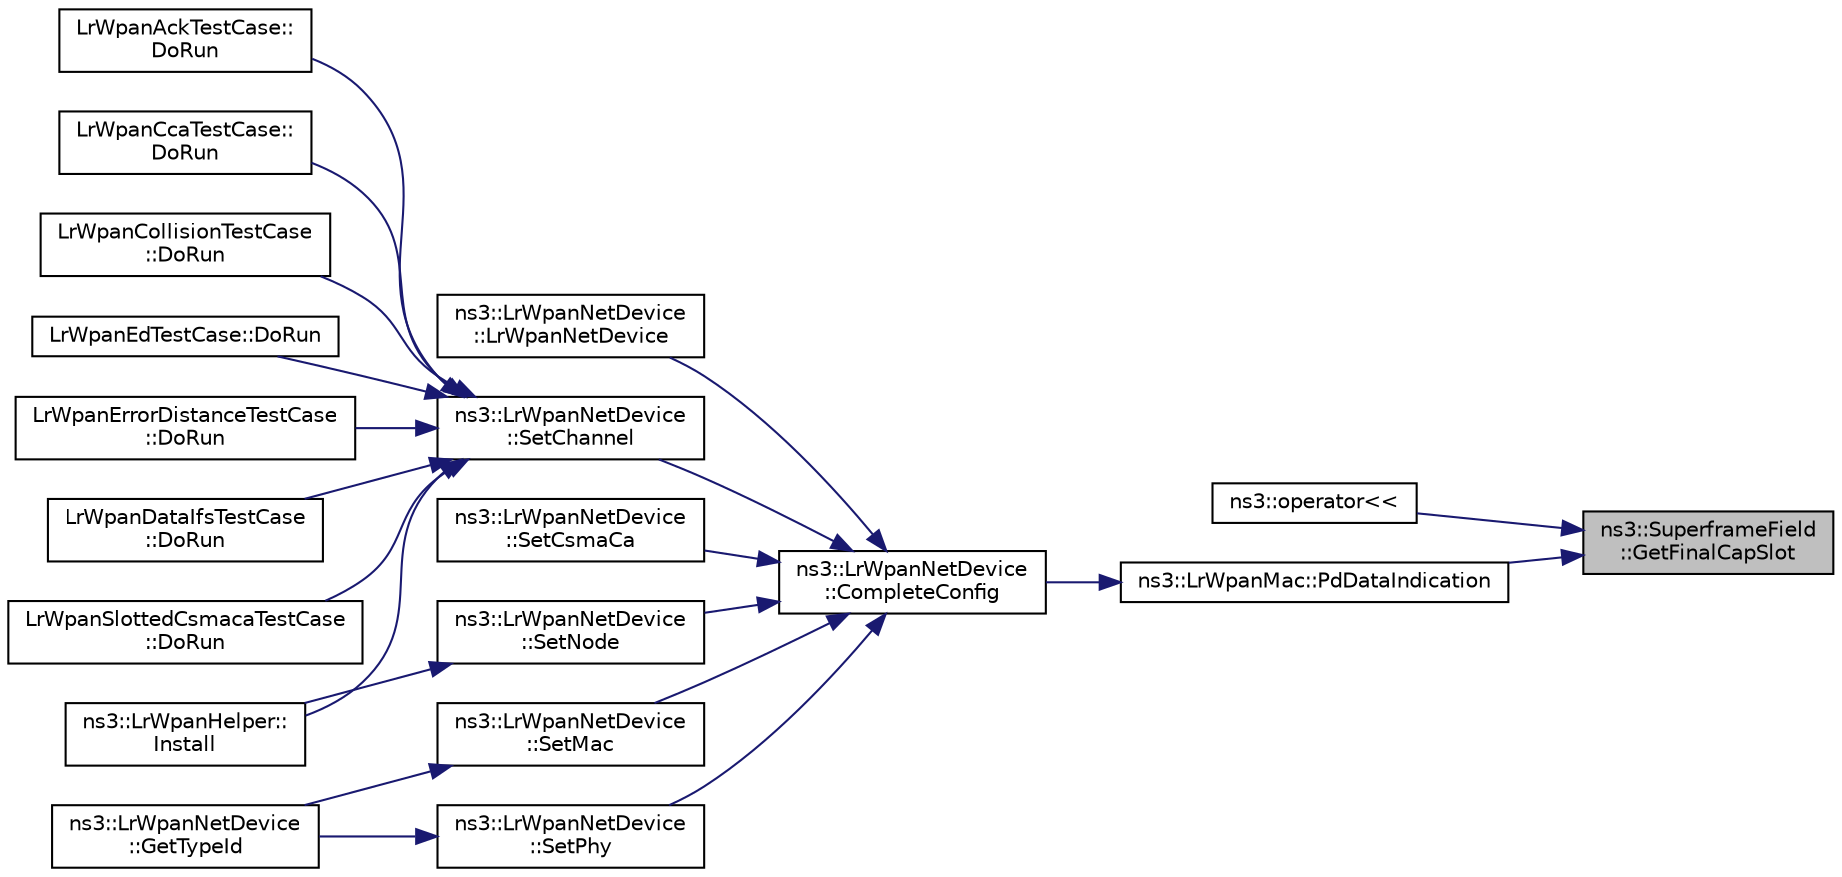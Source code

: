 digraph "ns3::SuperframeField::GetFinalCapSlot"
{
 // LATEX_PDF_SIZE
  edge [fontname="Helvetica",fontsize="10",labelfontname="Helvetica",labelfontsize="10"];
  node [fontname="Helvetica",fontsize="10",shape=record];
  rankdir="RL";
  Node1 [label="ns3::SuperframeField\l::GetFinalCapSlot",height=0.2,width=0.4,color="black", fillcolor="grey75", style="filled", fontcolor="black",tooltip="Check if the Final CAP Slot bit is enabled."];
  Node1 -> Node2 [dir="back",color="midnightblue",fontsize="10",style="solid",fontname="Helvetica"];
  Node2 [label="ns3::operator\<\<",height=0.2,width=0.4,color="black", fillcolor="white", style="filled",URL="$namespacens3.html#ad553cf8e1e526d5a7a41a3ab11af9822",tooltip="output stream output operator"];
  Node1 -> Node3 [dir="back",color="midnightblue",fontsize="10",style="solid",fontname="Helvetica"];
  Node3 [label="ns3::LrWpanMac::PdDataIndication",height=0.2,width=0.4,color="black", fillcolor="white", style="filled",URL="$classns3_1_1_lr_wpan_mac.html#a71139cc1bd26ab1c0a9c2e7791631389",tooltip="IEEE 802.15.4-2006 section 6.2.1.3 PD-DATA.indication Indicates the transfer of an MPDU from PHY to M..."];
  Node3 -> Node4 [dir="back",color="midnightblue",fontsize="10",style="solid",fontname="Helvetica"];
  Node4 [label="ns3::LrWpanNetDevice\l::CompleteConfig",height=0.2,width=0.4,color="black", fillcolor="white", style="filled",URL="$classns3_1_1_lr_wpan_net_device.html#a2851594198a88409d0a25401e9c61997",tooltip="Configure PHY, MAC and CSMA/CA."];
  Node4 -> Node5 [dir="back",color="midnightblue",fontsize="10",style="solid",fontname="Helvetica"];
  Node5 [label="ns3::LrWpanNetDevice\l::LrWpanNetDevice",height=0.2,width=0.4,color="black", fillcolor="white", style="filled",URL="$classns3_1_1_lr_wpan_net_device.html#a13831cf68e3c1a3e052509e3e2dd2266",tooltip=" "];
  Node4 -> Node6 [dir="back",color="midnightblue",fontsize="10",style="solid",fontname="Helvetica"];
  Node6 [label="ns3::LrWpanNetDevice\l::SetChannel",height=0.2,width=0.4,color="black", fillcolor="white", style="filled",URL="$classns3_1_1_lr_wpan_net_device.html#a3a16a06be6078dcc9b54d705bf8bc98a",tooltip="Set the channel to which the NetDevice, and therefore the PHY, should be attached to."];
  Node6 -> Node7 [dir="back",color="midnightblue",fontsize="10",style="solid",fontname="Helvetica"];
  Node7 [label="LrWpanAckTestCase::\lDoRun",height=0.2,width=0.4,color="black", fillcolor="white", style="filled",URL="$class_lr_wpan_ack_test_case.html#a44ec9b782ae2c74d8fa2a25d696833e9",tooltip="Implementation to actually run this TestCase."];
  Node6 -> Node8 [dir="back",color="midnightblue",fontsize="10",style="solid",fontname="Helvetica"];
  Node8 [label="LrWpanCcaTestCase::\lDoRun",height=0.2,width=0.4,color="black", fillcolor="white", style="filled",URL="$class_lr_wpan_cca_test_case.html#a3e2872a3bd57d754a2bdb613437e18a8",tooltip="Implementation to actually run this TestCase."];
  Node6 -> Node9 [dir="back",color="midnightblue",fontsize="10",style="solid",fontname="Helvetica"];
  Node9 [label="LrWpanCollisionTestCase\l::DoRun",height=0.2,width=0.4,color="black", fillcolor="white", style="filled",URL="$class_lr_wpan_collision_test_case.html#adc8f2378868d9eb3aba9b538897d85d2",tooltip="Implementation to actually run this TestCase."];
  Node6 -> Node10 [dir="back",color="midnightblue",fontsize="10",style="solid",fontname="Helvetica"];
  Node10 [label="LrWpanEdTestCase::DoRun",height=0.2,width=0.4,color="black", fillcolor="white", style="filled",URL="$class_lr_wpan_ed_test_case.html#a432fdebeb0336845350d0b96834ceea4",tooltip="Implementation to actually run this TestCase."];
  Node6 -> Node11 [dir="back",color="midnightblue",fontsize="10",style="solid",fontname="Helvetica"];
  Node11 [label="LrWpanErrorDistanceTestCase\l::DoRun",height=0.2,width=0.4,color="black", fillcolor="white", style="filled",URL="$class_lr_wpan_error_distance_test_case.html#a4f63a2ed4dcf517ae2a593497774b254",tooltip="Implementation to actually run this TestCase."];
  Node6 -> Node12 [dir="back",color="midnightblue",fontsize="10",style="solid",fontname="Helvetica"];
  Node12 [label="LrWpanDataIfsTestCase\l::DoRun",height=0.2,width=0.4,color="black", fillcolor="white", style="filled",URL="$class_lr_wpan_data_ifs_test_case.html#ac017286378536f1822d5b5ffbb6faa07",tooltip="Implementation to actually run this TestCase."];
  Node6 -> Node13 [dir="back",color="midnightblue",fontsize="10",style="solid",fontname="Helvetica"];
  Node13 [label="LrWpanSlottedCsmacaTestCase\l::DoRun",height=0.2,width=0.4,color="black", fillcolor="white", style="filled",URL="$class_lr_wpan_slotted_csmaca_test_case.html#af513cbd5b3e73576d41b4a72a709ee7d",tooltip="Implementation to actually run this TestCase."];
  Node6 -> Node14 [dir="back",color="midnightblue",fontsize="10",style="solid",fontname="Helvetica"];
  Node14 [label="ns3::LrWpanHelper::\lInstall",height=0.2,width=0.4,color="black", fillcolor="white", style="filled",URL="$classns3_1_1_lr_wpan_helper.html#a7863b7b79168f747197faf479e4951fe",tooltip="Install a LrWpanNetDevice and the associated structures (e.g., channel) in the nodes."];
  Node4 -> Node15 [dir="back",color="midnightblue",fontsize="10",style="solid",fontname="Helvetica"];
  Node15 [label="ns3::LrWpanNetDevice\l::SetCsmaCa",height=0.2,width=0.4,color="black", fillcolor="white", style="filled",URL="$classns3_1_1_lr_wpan_net_device.html#a36bff9613507b175c91c3493b923e41c",tooltip="Set the CSMA/CA implementation to be used by the MAC and this NetDevice."];
  Node4 -> Node16 [dir="back",color="midnightblue",fontsize="10",style="solid",fontname="Helvetica"];
  Node16 [label="ns3::LrWpanNetDevice\l::SetMac",height=0.2,width=0.4,color="black", fillcolor="white", style="filled",URL="$classns3_1_1_lr_wpan_net_device.html#aa36a97b6898c9b5b2dd4f6d956eda590",tooltip="Set the MAC to be used by this NetDevice."];
  Node16 -> Node17 [dir="back",color="midnightblue",fontsize="10",style="solid",fontname="Helvetica"];
  Node17 [label="ns3::LrWpanNetDevice\l::GetTypeId",height=0.2,width=0.4,color="black", fillcolor="white", style="filled",URL="$classns3_1_1_lr_wpan_net_device.html#acef1e5cfc71b10c0de1f57657fff2d44",tooltip="Get the type ID."];
  Node4 -> Node18 [dir="back",color="midnightblue",fontsize="10",style="solid",fontname="Helvetica"];
  Node18 [label="ns3::LrWpanNetDevice\l::SetNode",height=0.2,width=0.4,color="black", fillcolor="white", style="filled",URL="$classns3_1_1_lr_wpan_net_device.html#a1eaad99ee6281913a727ba92b2b1cc2d",tooltip=" "];
  Node18 -> Node14 [dir="back",color="midnightblue",fontsize="10",style="solid",fontname="Helvetica"];
  Node4 -> Node19 [dir="back",color="midnightblue",fontsize="10",style="solid",fontname="Helvetica"];
  Node19 [label="ns3::LrWpanNetDevice\l::SetPhy",height=0.2,width=0.4,color="black", fillcolor="white", style="filled",URL="$classns3_1_1_lr_wpan_net_device.html#a521c26ef227a41d835ee5ee6ed783480",tooltip="Set the PHY to be used by the MAC and this NetDevice."];
  Node19 -> Node17 [dir="back",color="midnightblue",fontsize="10",style="solid",fontname="Helvetica"];
}
